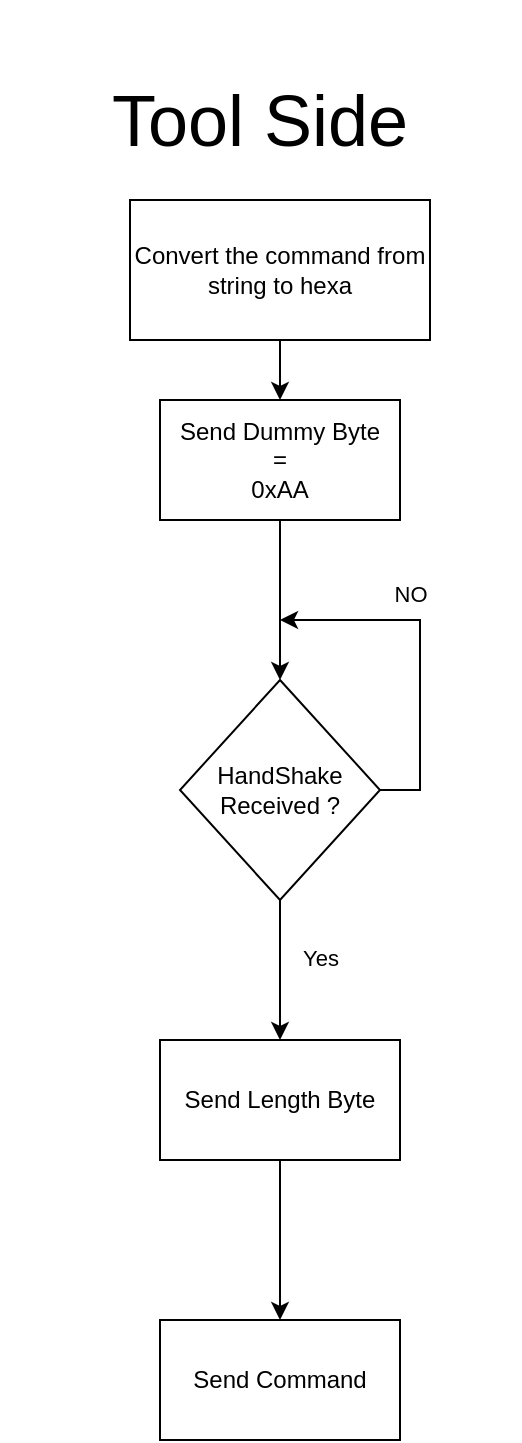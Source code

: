 <mxfile version="21.6.1" type="device">
  <diagram name="Page-1" id="3J90UnBANE-oeZSDJhiZ">
    <mxGraphModel dx="1050" dy="1642" grid="1" gridSize="10" guides="1" tooltips="1" connect="1" arrows="1" fold="1" page="1" pageScale="1" pageWidth="850" pageHeight="1100" math="0" shadow="0">
      <root>
        <mxCell id="0" />
        <mxCell id="1" parent="0" />
        <mxCell id="g-UJCjVUYvoIg5_bGZy7-4" value="&lt;font style=&quot;font-size: 36px;&quot;&gt;Tool Side&lt;/font&gt;" style="text;html=1;strokeColor=none;fillColor=none;align=center;verticalAlign=middle;whiteSpace=wrap;rounded=0;" vertex="1" parent="1">
          <mxGeometry x="20" y="-210" width="260" height="120" as="geometry" />
        </mxCell>
        <mxCell id="g-UJCjVUYvoIg5_bGZy7-11" value="" style="edgeStyle=orthogonalEdgeStyle;rounded=0;orthogonalLoop=1;jettySize=auto;html=1;" edge="1" parent="1" source="g-UJCjVUYvoIg5_bGZy7-5" target="g-UJCjVUYvoIg5_bGZy7-10">
          <mxGeometry relative="1" as="geometry" />
        </mxCell>
        <mxCell id="g-UJCjVUYvoIg5_bGZy7-5" value="Send Dummy Byte&lt;br&gt;=&lt;br&gt;0xAA" style="rounded=0;whiteSpace=wrap;html=1;" vertex="1" parent="1">
          <mxGeometry x="100" y="-10" width="120" height="60" as="geometry" />
        </mxCell>
        <mxCell id="g-UJCjVUYvoIg5_bGZy7-13" value="" style="edgeStyle=orthogonalEdgeStyle;rounded=0;orthogonalLoop=1;jettySize=auto;html=1;exitX=1;exitY=0.5;exitDx=0;exitDy=0;" edge="1" parent="1" source="g-UJCjVUYvoIg5_bGZy7-10">
          <mxGeometry relative="1" as="geometry">
            <mxPoint x="160" y="100" as="targetPoint" />
            <Array as="points">
              <mxPoint x="230" y="185" />
              <mxPoint x="230" y="100" />
              <mxPoint x="160" y="100" />
            </Array>
          </mxGeometry>
        </mxCell>
        <mxCell id="g-UJCjVUYvoIg5_bGZy7-14" value="NO&lt;br&gt;" style="edgeLabel;html=1;align=center;verticalAlign=middle;resizable=0;points=[];" vertex="1" connectable="0" parent="g-UJCjVUYvoIg5_bGZy7-13">
          <mxGeometry x="0.16" y="-2" relative="1" as="geometry">
            <mxPoint x="-7" y="-17" as="offset" />
          </mxGeometry>
        </mxCell>
        <mxCell id="g-UJCjVUYvoIg5_bGZy7-16" value="" style="edgeStyle=orthogonalEdgeStyle;rounded=0;orthogonalLoop=1;jettySize=auto;html=1;" edge="1" parent="1" source="g-UJCjVUYvoIg5_bGZy7-10" target="g-UJCjVUYvoIg5_bGZy7-15">
          <mxGeometry relative="1" as="geometry" />
        </mxCell>
        <mxCell id="g-UJCjVUYvoIg5_bGZy7-17" value="Yes" style="edgeLabel;html=1;align=center;verticalAlign=middle;resizable=0;points=[];" vertex="1" connectable="0" parent="g-UJCjVUYvoIg5_bGZy7-16">
          <mxGeometry x="-0.352" relative="1" as="geometry">
            <mxPoint x="20" y="6" as="offset" />
          </mxGeometry>
        </mxCell>
        <mxCell id="g-UJCjVUYvoIg5_bGZy7-10" value="HandShake&lt;br&gt;Received ?" style="rhombus;whiteSpace=wrap;html=1;rounded=0;" vertex="1" parent="1">
          <mxGeometry x="110" y="130" width="100" height="110" as="geometry" />
        </mxCell>
        <mxCell id="g-UJCjVUYvoIg5_bGZy7-19" value="" style="edgeStyle=orthogonalEdgeStyle;rounded=0;orthogonalLoop=1;jettySize=auto;html=1;" edge="1" parent="1" source="g-UJCjVUYvoIg5_bGZy7-15" target="g-UJCjVUYvoIg5_bGZy7-18">
          <mxGeometry relative="1" as="geometry" />
        </mxCell>
        <mxCell id="g-UJCjVUYvoIg5_bGZy7-15" value="Send Length Byte" style="whiteSpace=wrap;html=1;rounded=0;" vertex="1" parent="1">
          <mxGeometry x="100" y="310" width="120" height="60" as="geometry" />
        </mxCell>
        <mxCell id="g-UJCjVUYvoIg5_bGZy7-18" value="Send Command" style="whiteSpace=wrap;html=1;rounded=0;" vertex="1" parent="1">
          <mxGeometry x="100" y="450" width="120" height="60" as="geometry" />
        </mxCell>
        <mxCell id="g-UJCjVUYvoIg5_bGZy7-21" value="" style="edgeStyle=orthogonalEdgeStyle;rounded=0;orthogonalLoop=1;jettySize=auto;html=1;" edge="1" parent="1" source="g-UJCjVUYvoIg5_bGZy7-20" target="g-UJCjVUYvoIg5_bGZy7-5">
          <mxGeometry relative="1" as="geometry" />
        </mxCell>
        <mxCell id="g-UJCjVUYvoIg5_bGZy7-20" value="Convert the command from string to hexa" style="rounded=0;whiteSpace=wrap;html=1;" vertex="1" parent="1">
          <mxGeometry x="85" y="-110" width="150" height="70" as="geometry" />
        </mxCell>
      </root>
    </mxGraphModel>
  </diagram>
</mxfile>
